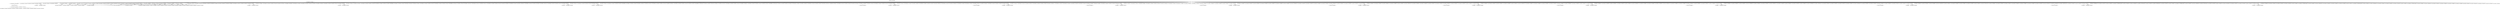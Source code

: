 digraph G {
127755174517056 [label="<class 'ir.DefinitionList'> 127755174517056" ];
127755175745328 [shape=box,label="<class 'ir.LoadImmStat'> 127755175745328" ];
127755174517392 [shape=box,label="<class 'ir.StoreStat'> 127755174517392: t0" ];
127755175745856 [shape=box,label="<class 'ir.LoadStat'> 127755175745856: x" ];
127755174517536 [shape=box,label="<class 'ir.LoadStat'> 127755174517536: x" ];
127755175741376 [shape=box,label="<class 'ir.BinStat'> 127755175741376" ];
127755174517680 [shape=box,label="<class 'ir.StoreStat'> 127755174517680: t3" ];
127755174517200 [shape=box,label="<class 'ir.StatList'> 127755174517200" ];
127755174517200 -> 127755175745328 [pos=0];
127755174517200 -> 127755174517392 [pos=1];
127755174517200 -> 127755175745856 [pos=2];
127755174517200 -> 127755174517536 [pos=3];
127755174517200 -> 127755175741376 [pos=4];
127755174517200 -> 127755174517680 [pos=5];
127755174517776 [shape=box,label="<class 'ir.Block'> 127755174517776" ];
127755174517776 -> 127755174517056;
127755174517776 -> 127755174517200;
127755174515184 [label="<class 'ir.FunctionDef'> 127755174515184: square" ];
127755174515184 -> 127755174517776;
127755174791920 [label="<class 'ir.DefinitionList'> 127755174791920" ];
127755174791920 -> 127755174515184 [pos=0];
127755175676656 [shape=box,label="<class 'ir.LoadImmStat'> 127755175676656" ];
127755175677808 [shape=box,label="<class 'ir.UnaryStat'> 127755175677808" ];
127755174518160 [shape=box,label="<class 'ir.StoreStat'> 127755174518160: t5" ];
127755174518064 [shape=box,label="<class 'ir.ReadCommand'> 127755174518064" ];
127755174514992 [shape=box,label="<class 'ir.StoreStat'> 127755174514992: t6" ];
127755175753088 [shape=box,label="<class 'ir.LoadStat'> 127755175753088: x" ];
127755174518400 [shape=box,label="<class 'ir.LoadImmStat'> 127755174518400" ];
127755175752368 [shape=box,label="<class 'ir.BinStat'> 127755175752368" ];
127755174666048 [shape=box,label="<class 'ir.BranchStat'> 127755174666048" ];
127755174666048 -> 127755175752560;
127755174666048 -> 127755174666144 [label=label2];
127755175481552 [shape=box,label="<class 'ir.LoadStat'> 127755175481552: x" ];
127755175481840 [shape=box,label="<class 'ir.PrintCommand'> 127755175481840" ];
127755174665952 [shape=box,label="<class 'ir.BranchStat'> 127755174665952" ];
127755174665952 -> 127755187471392;
127755174665952 -> 127755174523280 [label=label1];
127755174666144 [shape=box,label="<class 'ir.EmptyStat'> 127755174666144" ];
127755175752704 [shape=box,label="<class 'ir.LoadStat'> 127755175752704: x" ];
127755174518736 [shape=box,label="<class 'ir.UnaryStat'> 127755174518736" ];
127755175429648 [shape=box,label="<class 'ir.PrintCommand'> 127755175429648" ];
127755174523280 [shape=box,label="<class 'ir.EmptyStat'> 127755174523280" ];
127755174664896 [shape=box,label="<class 'ir.LoadImmStat'> 127755174664896" ];
127755174523568 [shape=box,label="<class 'ir.StoreStat'> 127755174523568: t15" ];
127755174664848 [shape=box,label="<class 'ir.EmptyStat'> 127755174664848" ];
127755174665088 [shape=box,label="<class 'ir.LoadStat'> 127755174665088: x" ];
127755174523712 [shape=box,label="<class 'ir.LoadImmStat'> 127755174523712" ];
127755174665232 [shape=box,label="<class 'ir.BinStat'> 127755174665232" ];
127755174736224 [shape=box,label="<class 'ir.BranchStat'> 127755174736224" ];
127755174736224 -> 127755174665424;
127755174736224 -> 127755174524624 [label=label4];
127755174523904 [shape=box,label="<class 'ir.BranchStat'> 127755174523904" ];
127755174523904 -> 127755187471392;
127755174523904 -> 127755187471392 [label=square];
127755174665568 [shape=box,label="<class 'ir.LoadStat'> 127755174665568: x" ];
127755174524288 [shape=box,label="<class 'ir.LoadImmStat'> 127755174524288" ];
127755174738576 [shape=box,label="<class 'ir.BinStat'> 127755174738576" ];
127755174524480 [shape=box,label="<class 'ir.StoreStat'> 127755174524480: t21" ];
127755174735936 [shape=box,label="<class 'ir.LoadStat'> 127755174735936: squ" ];
127755174736032 [shape=box,label="<class 'ir.PrintCommand'> 127755174736032" ];
127755174736320 [shape=box,label="<class 'ir.BranchStat'> 127755174736320" ];
127755174736320 -> 127755187471392;
127755174736320 -> 127755174664848 [label=label3];
127755174524624 [shape=box,label="<class 'ir.EmptyStat'> 127755174524624" ];
127755174736560 [shape=box,label="<class 'ir.LoadImmStat'> 127755174736560" ];
127755174524864 [shape=box,label="<class 'ir.StoreStat'> 127755174524864: t24" ];
127755174736080 [shape=box,label="<class 'ir.EmptyStat'> 127755174736080" ];
127755174736992 [shape=box,label="<class 'ir.LoadStat'> 127755174736992: x" ];
127755174525008 [shape=box,label="<class 'ir.LoadImmStat'> 127755174525008" ];
127755174737136 [shape=box,label="<class 'ir.BinStat'> 127755174737136" ];
127755174162336 [shape=box,label="<class 'ir.BranchStat'> 127755174162336" ];
127755174162336 -> 127755174737424;
127755174162336 -> 127755174526784 [label=label6];
127755174525824 [shape=box,label="<class 'ir.LoadStat'> 127755174525824: x" ];
127755174738528 [shape=box,label="<class 'ir.LoadStat'> 127755174738528: x" ];
127755174525488 [shape=box,label="<class 'ir.LoadImmStat'> 127755174525488" ];
127755174158496 [shape=box,label="<class 'ir.BinStat'> 127755174158496" ];
127755174525632 [shape=box,label="<class 'ir.LoadImmStat'> 127755174525632" ];
127755174158688 [shape=box,label="<class 'ir.BinStat'> 127755174158688" ];
127755174158928 [shape=box,label="<class 'ir.LoadPtrToSym'> 127755174158928: arr" ];
127755174159120 [shape=box,label="<class 'ir.BinStat'> 127755174159120" ];
127755174159168 [shape=box,label="<class 'ir.StoreStat'> 127755174159168: t33" ];
127755174159408 [shape=box,label="<class 'ir.LoadStat'> 127755174159408: x" ];
127755174526064 [shape=box,label="<class 'ir.LoadImmStat'> 127755174526064" ];
127755174159744 [shape=box,label="<class 'ir.BinStat'> 127755174159744" ];
127755174526208 [shape=box,label="<class 'ir.LoadImmStat'> 127755174526208" ];
127755174160416 [shape=box,label="<class 'ir.BinStat'> 127755174160416" ];
127755174161040 [shape=box,label="<class 'ir.LoadPtrToSym'> 127755174161040: arr" ];
127755174161280 [shape=box,label="<class 'ir.BinStat'> 127755174161280" ];
127755174161328 [shape=box,label="<class 'ir.LoadStat'> 127755174161328: t47" ];
127755174161472 [shape=box,label="<class 'ir.PrintCommand'> 127755174161472" ];
127755174161712 [shape=box,label="<class 'ir.LoadStat'> 127755174161712: x" ];
127755174526688 [shape=box,label="<class 'ir.LoadImmStat'> 127755174526688" ];
127755174161904 [shape=box,label="<class 'ir.BinStat'> 127755174161904" ];
127755174526880 [shape=box,label="<class 'ir.StoreStat'> 127755174526880: t50" ];
127755174162288 [shape=box,label="<class 'ir.BranchStat'> 127755174162288" ];
127755174162288 -> 127755187471392;
127755174162288 -> 127755174736080 [label=label5];
127755174526784 [shape=box,label="<class 'ir.EmptyStat'> 127755174526784" ];
127755174162384 [shape=box,label="<class 'ir.LoadImmStat'> 127755174162384" ];
127755174530160 [shape=box,label="<class 'ir.StoreStat'> 127755174530160: t51" ];
127755174076816 [shape=box,label="<class 'ir.LoadImmStat'> 127755174076816" ];
127755174527088 [shape=box,label="<class 'ir.StoreStat'> 127755174527088: t52" ];
127755174076576 [shape=box,label="<class 'ir.EmptyStat'> 127755174076576" ];
127755174077008 [shape=box,label="<class 'ir.LoadStat'> 127755174077008: x" ];
127755174527184 [shape=box,label="<class 'ir.LoadImmStat'> 127755174527184" ];
127755174077152 [shape=box,label="<class 'ir.BinStat'> 127755174077152" ];
127755174074064 [shape=box,label="<class 'ir.BranchStat'> 127755174074064" ];
127755174074064 -> 127755174077344;
127755174074064 -> 127755174073968 [label=label10];
127755174076624 [shape=box,label="<class 'ir.EmptyStat'> 127755174076624" ];
127755174527376 [shape=box,label="<class 'ir.LoadStat'> 127755174527376: y" ];
127755174527568 [shape=box,label="<class 'ir.LoadImmStat'> 127755174527568" ];
127755174077584 [shape=box,label="<class 'ir.BinStat'> 127755174077584" ];
127755174073776 [shape=box,label="<class 'ir.BranchStat'> 127755174073776" ];
127755174073776 -> 127755174077776;
127755174073776 -> 127755174072432 [label=label8];
127755174528576 [shape=box,label="<class 'ir.LoadStat'> 127755174528576: x" ];
127755174528672 [shape=box,label="<class 'ir.LoadImmStat'> 127755174528672" ];
127755174079408 [shape=box,label="<class 'ir.BinStat'> 127755174079408" ];
127755174079696 [shape=box,label="<class 'ir.LoadPtrToSym'> 127755174079696: arr" ];
127755174079888 [shape=box,label="<class 'ir.BinStat'> 127755174079888" ];
127755174079936 [shape=box,label="<class 'ir.LoadStat'> 127755174079936: t72" ];
127755174077920 [shape=box,label="<class 'ir.LoadStat'> 127755174077920: x" ];
127755174528000 [shape=box,label="<class 'ir.LoadImmStat'> 127755174528000" ];
127755174078064 [shape=box,label="<class 'ir.BinStat'> 127755174078064" ];
127755174528240 [shape=box,label="<class 'ir.LoadStat'> 127755174528240: y" ];
127755174528096 [shape=box,label="<class 'ir.LoadImmStat'> 127755174528096" ];
127755174078496 [shape=box,label="<class 'ir.BinStat'> 127755174078496" ];
127755174078832 [shape=box,label="<class 'ir.BinStat'> 127755174078832" ];
127755174080128 [shape=box,label="<class 'ir.LoadPtrToSym'> 127755174080128: multid" ];
127755174080320 [shape=box,label="<class 'ir.BinStat'> 127755174080320" ];
127755174080368 [shape=box,label="<class 'ir.StoreStat'> 127755174080368: t70" ];
127755174072480 [shape=box,label="<class 'ir.LoadStat'> 127755174072480: x" ];
127755174529056 [shape=box,label="<class 'ir.LoadImmStat'> 127755174529056" ];
127755174072816 [shape=box,label="<class 'ir.BinStat'> 127755174072816" ];
127755174529296 [shape=box,label="<class 'ir.LoadStat'> 127755174529296: y" ];
127755174529152 [shape=box,label="<class 'ir.LoadImmStat'> 127755174529152" ];
127755174073248 [shape=box,label="<class 'ir.BinStat'> 127755174073248" ];
127755174079024 [shape=box,label="<class 'ir.BinStat'> 127755174079024" ];
127755174160224 [shape=box,label="<class 'ir.LoadPtrToSym'> 127755174160224: multid" ];
127755174736896 [shape=box,label="<class 'ir.BinStat'> 127755174736896" ];
127755174736848 [shape=box,label="<class 'ir.LoadStat'> 127755174736848: t88" ];
127755175430512 [shape=box,label="<class 'ir.PrintCommand'> 127755175430512" ];
127755174526496 [shape=box,label="<class 'ir.LoadStat'> 127755174526496: x" ];
127755174152080 [shape=box,label="<class 'ir.LoadImmStat'> 127755174152080" ];
127755174524672 [shape=box,label="<class 'ir.BinStat'> 127755174524672" ];
127755174151648 [shape=box,label="<class 'ir.StoreStat'> 127755174151648: t91" ];
127755174524192 [shape=box,label="<class 'ir.LoadStat'> 127755174524192: y" ];
127755174151024 [shape=box,label="<class 'ir.LoadImmStat'> 127755174151024" ];
127755174528720 [shape=box,label="<class 'ir.BinStat'> 127755174528720" ];
127755174150352 [shape=box,label="<class 'ir.StoreStat'> 127755174150352: t94" ];
127755174072576 [shape=box,label="<class 'ir.BranchStat'> 127755174072576" ];
127755174072576 -> 127755187471392;
127755174072576 -> 127755174076624 [label=label7];
127755174072432 [shape=box,label="<class 'ir.EmptyStat'> 127755174072432" ];
127755174073680 [shape=box,label="<class 'ir.BranchStat'> 127755174073680" ];
127755174073680 -> 127755187471392;
127755174073680 -> 127755174076576 [label=label9];
127755174073968 [shape=box,label="<class 'ir.EmptyStat'> 127755174073968" ];
127755174150592 [label="<class 'ir.Const'> 127755174150592" ];
127755173855632 [shape=box,label="<class 'ir.AssignStat'> 127755173855632: a" ];
127755173855632 -> 127755174150592;
127755174151936 [shape=box,label="<class 'ir.EmptyStat'> 127755174151936" ];
127755174074304 [shape=box,label="<class 'ir.LoadStat'> 127755174074304: a" ];
127755173855728 [shape=box,label="<class 'ir.LoadImmStat'> 127755173855728" ];
127755174074448 [shape=box,label="<class 'ir.BinStat'> 127755174074448" ];
127755174075888 [shape=box,label="<class 'ir.BranchStat'> 127755174075888" ];
127755174075888 -> 127755174074640;
127755174075888 -> 127755174075792 [label=label13];
127755174075264 [shape=box,label="<class 'ir.LoadStat'> 127755174075264: a" ];
127755174075552 [shape=box,label="<class 'ir.PrintCommand'> 127755174075552" ];
127755173855776 [shape=box,label="<class 'ir.LoadStat'> 127755173855776: a" ];
127755173855920 [shape=box,label="<class 'ir.LoadImmStat'> 127755173855920" ];
127755174074832 [shape=box,label="<class 'ir.BinStat'> 127755174074832" ];
127755173856112 [shape=box,label="<class 'ir.StoreStat'> 127755173856112: t100" ];
127755174075984 [shape=box,label="<class 'ir.BranchStat'> 127755174075984" ];
127755174075984 -> 127755187471392;
127755174075984 -> 127755174151936 [label=label11];
127755174075792 [shape=box,label="<class 'ir.EmptyStat'> 127755174075792" ];
127755174075744 [shape=box,label="<class 'ir.LoadImmStat'> 127755174075744" ];
127755173856304 [shape=box,label="<class 'ir.StoreStat'> 127755173856304: t103" ];
127755174035616 [shape=box,label="<class 'ir.LoadImmStat'> 127755174035616" ];
127755174035712 [shape=box,label="<class 'ir.PrintCommand'> 127755174035712" ];
127755173856592 [label="<class 'ir.Const'> 127755173856592" ];
127755173857072 [shape=box,label="<class 'ir.AssignStat'> 127755173857072: i" ];
127755173857072 -> 127755173856592;
127755173855824 [shape=box,label="<class 'ir.EmptyStat'> 127755173855824" ];
127755174035952 [shape=box,label="<class 'ir.LoadStat'> 127755174035952: i" ];
127755173857168 [shape=box,label="<class 'ir.LoadImmStat'> 127755173857168" ];
127755174036048 [shape=box,label="<class 'ir.BinStat'> 127755174036048" ];
127755174037488 [shape=box,label="<class 'ir.BranchStat'> 127755174037488" ];
127755174037488 -> 127755174036240;
127755174037488 -> 127755174037392 [label=label16];
127755174036864 [shape=box,label="<class 'ir.LoadStat'> 127755174036864: i" ];
127755174037152 [shape=box,label="<class 'ir.PrintCommand'> 127755174037152" ];
127755173857216 [shape=box,label="<class 'ir.LoadStat'> 127755173857216: i" ];
127755173857360 [shape=box,label="<class 'ir.LoadImmStat'> 127755173857360" ];
127755174036432 [shape=box,label="<class 'ir.BinStat'> 127755174036432" ];
127755173857552 [shape=box,label="<class 'ir.StoreStat'> 127755173857552: t111" ];
127755174037584 [shape=box,label="<class 'ir.BranchStat'> 127755174037584" ];
127755174037584 -> 127755187471392;
127755174037584 -> 127755173855824 [label=label14];
127755174037392 [shape=box,label="<class 'ir.EmptyStat'> 127755174037392" ];
127755174037872 [shape=box,label="<class 'ir.LoadImmStat'> 127755174037872" ];
127755174037968 [shape=box,label="<class 'ir.PrintCommand'> 127755174037968" ];
127755174038352 [shape=box,label="<class 'ir.LoadImmStat'> 127755174038352" ];
127755174038448 [shape=box,label="<class 'ir.PrintCommand'> 127755174038448" ];
127755173858176 [label="<class 'ir.Const'> 127755173858176" ];
127755173858656 [shape=box,label="<class 'ir.AssignStat'> 127755173858656: j" ];
127755173858656 -> 127755173858176;
127755173857264 [shape=box,label="<class 'ir.EmptyStat'> 127755173857264" ];
127755174038688 [shape=box,label="<class 'ir.LoadStat'> 127755174038688: j" ];
127755173858752 [shape=box,label="<class 'ir.LoadImmStat'> 127755173858752" ];
127755174038784 [shape=box,label="<class 'ir.BinStat'> 127755174038784" ];
127755173507808 [shape=box,label="<class 'ir.BranchStat'> 127755173507808" ];
127755173507808 -> 127755174038976;
127755173507808 -> 127755173507712 [label=label19];
127755173507376 [shape=box,label="<class 'ir.LoadStat'> 127755173507376: j" ];
127755173507472 [shape=box,label="<class 'ir.PrintCommand'> 127755173507472" ];
127755173858800 [shape=box,label="<class 'ir.LoadStat'> 127755173858800: j" ];
127755173858944 [shape=box,label="<class 'ir.LoadImmStat'> 127755173858944" ];
127755174039168 [shape=box,label="<class 'ir.BinStat'> 127755174039168" ];
127755173859136 [shape=box,label="<class 'ir.StoreStat'> 127755173859136: t123" ];
127755173507904 [shape=box,label="<class 'ir.BranchStat'> 127755173507904" ];
127755173507904 -> 127755187471392;
127755173507904 -> 127755173857264 [label=label17];
127755173507712 [shape=box,label="<class 'ir.EmptyStat'> 127755173507712" ];
127755173508192 [shape=box,label="<class 'ir.LoadImmStat'> 127755173508192" ];
127755173508288 [shape=box,label="<class 'ir.PrintCommand'> 127755173508288" ];
127755173508672 [shape=box,label="<class 'ir.LoadImmStat'> 127755173508672" ];
127755173508768 [shape=box,label="<class 'ir.PrintCommand'> 127755173508768" ];
127755173888448 [label="<class 'ir.Const'> 127755173888448" ];
127755173889120 [shape=box,label="<class 'ir.AssignStat'> 127755173889120: k" ];
127755173889120 -> 127755173888448;
127755173858848 [shape=box,label="<class 'ir.EmptyStat'> 127755173858848" ];
127755173509008 [shape=box,label="<class 'ir.LoadStat'> 127755173509008: k" ];
127755173889216 [shape=box,label="<class 'ir.LoadImmStat'> 127755173889216" ];
127755173509104 [shape=box,label="<class 'ir.BinStat'> 127755173509104" ];
127755173511024 [shape=box,label="<class 'ir.BranchStat'> 127755173511024" ];
127755173511024 -> 127755173509296;
127755173511024 -> 127755173510928 [label=label22];
127755173509920 [shape=box,label="<class 'ir.LoadImmStat'> 127755173509920" ];
127755173510208 [shape=box,label="<class 'ir.PrintCommand'> 127755173510208" ];
127755173510592 [shape=box,label="<class 'ir.LoadStat'> 127755173510592: k" ];
127755173510688 [shape=box,label="<class 'ir.PrintCommand'> 127755173510688" ];
127755173889264 [shape=box,label="<class 'ir.LoadStat'> 127755173889264: k" ];
127755173889408 [shape=box,label="<class 'ir.LoadImmStat'> 127755173889408" ];
127755173509488 [shape=box,label="<class 'ir.BinStat'> 127755173509488" ];
127755173889600 [shape=box,label="<class 'ir.StoreStat'> 127755173889600: t135" ];
127755173511120 [shape=box,label="<class 'ir.BranchStat'> 127755173511120" ];
127755173511120 -> 127755187471392;
127755173511120 -> 127755173858848 [label=label20];
127755173510928 [shape=box,label="<class 'ir.EmptyStat'> 127755173510928" ];
127755173527856 [shape=box,label="<class 'ir.LoadImmStat'> 127755173527856" ];
127755173527952 [shape=box,label="<class 'ir.PrintCommand'> 127755173527952" ];
127755173528336 [shape=box,label="<class 'ir.LoadImmStat'> 127755173528336" ];
127755173528432 [shape=box,label="<class 'ir.PrintCommand'> 127755173528432" ];
127755173890224 [label="<class 'ir.Const'> 127755173890224" ];
127755173890704 [shape=box,label="<class 'ir.AssignStat'> 127755173890704: m" ];
127755173890704 -> 127755173890224;
127755173889312 [shape=box,label="<class 'ir.EmptyStat'> 127755173889312" ];
127755173528672 [shape=box,label="<class 'ir.LoadStat'> 127755173528672: m" ];
127755173890800 [shape=box,label="<class 'ir.LoadImmStat'> 127755173890800" ];
127755173528768 [shape=box,label="<class 'ir.BinStat'> 127755173528768" ];
127755173530208 [shape=box,label="<class 'ir.BranchStat'> 127755173530208" ];
127755173530208 -> 127755173528960;
127755173530208 -> 127755173530112 [label=label25];
127755173529584 [shape=box,label="<class 'ir.LoadStat'> 127755173529584: m" ];
127755173529872 [shape=box,label="<class 'ir.PrintCommand'> 127755173529872" ];
127755173890848 [shape=box,label="<class 'ir.LoadStat'> 127755173890848: m" ];
127755173890992 [shape=box,label="<class 'ir.LoadImmStat'> 127755173890992" ];
127755173529152 [shape=box,label="<class 'ir.BinStat'> 127755173529152" ];
127755173891184 [shape=box,label="<class 'ir.StoreStat'> 127755173891184: t149" ];
127755173530304 [shape=box,label="<class 'ir.BranchStat'> 127755173530304" ];
127755173530304 -> 127755187471392;
127755173530304 -> 127755173889312 [label=label23];
127755173530112 [shape=box,label="<class 'ir.EmptyStat'> 127755173530112" ];
127755173530592 [shape=box,label="<class 'ir.LoadImmStat'> 127755173530592" ];
127755173530688 [shape=box,label="<class 'ir.PrintCommand'> 127755173530688" ];
127755173531072 [shape=box,label="<class 'ir.LoadImmStat'> 127755173531072" ];
127755173531168 [shape=box,label="<class 'ir.PrintCommand'> 127755173531168" ];
127755173891760 [label="<class 'ir.Const'> 127755173891760" ];
127755173892304 [shape=box,label="<class 'ir.AssignStat'> 127755173892304: n" ];
127755173892304 -> 127755173891760;
127755173890896 [shape=box,label="<class 'ir.EmptyStat'> 127755173890896" ];
127755173531408 [shape=box,label="<class 'ir.LoadStat'> 127755173531408: n" ];
127755173892400 [shape=box,label="<class 'ir.LoadImmStat'> 127755173892400" ];
127755173552240 [shape=box,label="<class 'ir.BinStat'> 127755173552240" ];
127755173553488 [shape=box,label="<class 'ir.BranchStat'> 127755173553488" ];
127755173553488 -> 127755173552192;
127755173553488 -> 127755173553392 [label=label28];
127755173552864 [shape=box,label="<class 'ir.LoadStat'> 127755173552864: n" ];
127755173553152 [shape=box,label="<class 'ir.PrintCommand'> 127755173553152" ];
127755173891904 [shape=box,label="<class 'ir.LoadStat'> 127755173891904: n" ];
127755173892592 [shape=box,label="<class 'ir.LoadImmStat'> 127755173892592" ];
127755173552432 [shape=box,label="<class 'ir.BinStat'> 127755173552432" ];
127755173892784 [shape=box,label="<class 'ir.StoreStat'> 127755173892784: t161" ];
127755173553584 [shape=box,label="<class 'ir.BranchStat'> 127755173553584" ];
127755173553584 -> 127755187471392;
127755173553584 -> 127755173890896 [label=label26];
127755173553392 [shape=box,label="<class 'ir.EmptyStat'> 127755173553392" ];
127755173553872 [shape=box,label="<class 'ir.LoadImmStat'> 127755173553872" ];
127755173553968 [shape=box,label="<class 'ir.PrintCommand'> 127755173553968" ];
127755173554352 [shape=box,label="<class 'ir.LoadImmStat'> 127755173554352" ];
127755173554448 [shape=box,label="<class 'ir.PrintCommand'> 127755173554448" ];
127755173893408 [label="<class 'ir.Const'> 127755173893408" ];
127755173893888 [shape=box,label="<class 'ir.AssignStat'> 127755173893888: p" ];
127755173893888 -> 127755173893408;
127755173891856 [shape=box,label="<class 'ir.EmptyStat'> 127755173891856" ];
127755173554688 [shape=box,label="<class 'ir.LoadStat'> 127755173554688: p" ];
127755173893984 [shape=box,label="<class 'ir.LoadImmStat'> 127755173893984" ];
127755173554784 [shape=box,label="<class 'ir.BinStat'> 127755173554784" ];
127755173556080 [shape=box,label="<class 'ir.BranchStat'> 127755173556080" ];
127755173556080 -> 127755173554976;
127755173556080 -> 127755173556128 [label=label31];
127755173555600 [shape=box,label="<class 'ir.LoadStat'> 127755173555600: p" ];
127755173555888 [shape=box,label="<class 'ir.PrintCommand'> 127755173555888" ];
127755173894032 [shape=box,label="<class 'ir.LoadStat'> 127755173894032: p" ];
127755173894176 [shape=box,label="<class 'ir.LoadImmStat'> 127755173894176" ];
127755173555168 [shape=box,label="<class 'ir.BinStat'> 127755173555168" ];
127755173894368 [shape=box,label="<class 'ir.StoreStat'> 127755173894368: t173" ];
127755173564576 [shape=box,label="<class 'ir.BranchStat'> 127755173564576" ];
127755173564576 -> 127755187471392;
127755173564576 -> 127755173891856 [label=label29];
127755173556128 [shape=box,label="<class 'ir.EmptyStat'> 127755173556128" ];
127755173564864 [shape=box,label="<class 'ir.LoadImmStat'> 127755173564864" ];
127755173564960 [shape=box,label="<class 'ir.PrintCommand'> 127755173564960" ];
127755173894560 [shape=box,label="<class 'ir.LoadImmStat'> 127755173894560" ];
127755173894752 [shape=box,label="<class 'ir.StoreStat'> 127755173894752: t178" ];
127755173565536 [shape=box,label="<class 'ir.LoadImmStat'> 127755173565536" ];
127755173565632 [shape=box,label="<class 'ir.PrintCommand'> 127755173565632" ];
127755173895040 [label="<class 'ir.Const'> 127755173895040" ];
127755173896048 [shape=box,label="<class 'ir.AssignStat'> 127755173896048: q" ];
127755173896048 -> 127755173895040;
127755173565200 [shape=box,label="<class 'ir.EmptyStat'> 127755173565200" ];
127755173565872 [shape=box,label="<class 'ir.LoadStat'> 127755173565872: q" ];
127755173896144 [shape=box,label="<class 'ir.LoadImmStat'> 127755173896144" ];
127755173565968 [shape=box,label="<class 'ir.BinStat'> 127755173565968" ];
127755173568416 [shape=box,label="<class 'ir.BranchStat'> 127755173568416" ];
127755173568416 -> 127755173566160;
127755173568416 -> 127755173568320 [label=label34];
127755173566688 [shape=box,label="<class 'ir.LoadStat'> 127755173566688: sum" ];
127755173895376 [shape=box,label="<class 'ir.LoadStat'> 127755173895376: q" ];
127755173566928 [shape=box,label="<class 'ir.BinStat'> 127755173566928" ];
127755173895568 [shape=box,label="<class 'ir.StoreStat'> 127755173895568: t189" ];
127755173567504 [shape=box,label="<class 'ir.LoadStat'> 127755173567504: q" ];
127755173567600 [shape=box,label="<class 'ir.PrintCommand'> 127755173567600" ];
127755173567984 [shape=box,label="<class 'ir.LoadStat'> 127755173567984: sum" ];
127755173568080 [shape=box,label="<class 'ir.PrintCommand'> 127755173568080" ];
127755173895184 [shape=box,label="<class 'ir.LoadStat'> 127755173895184: q" ];
127755173824640 [shape=box,label="<class 'ir.LoadImmStat'> 127755173824640" ];
127755173566352 [shape=box,label="<class 'ir.BinStat'> 127755173566352" ];
127755173823968 [shape=box,label="<class 'ir.StoreStat'> 127755173823968: t186" ];
127755173580864 [shape=box,label="<class 'ir.BranchStat'> 127755173580864" ];
127755173580864 -> 127755187471392;
127755173580864 -> 127755173565200 [label=label32];
127755173568320 [shape=box,label="<class 'ir.EmptyStat'> 127755173568320" ];
127755173581152 [shape=box,label="<class 'ir.LoadStat'> 127755173581152: sum" ];
127755173581248 [shape=box,label="<class 'ir.PrintCommand'> 127755173581248" ];
127755173581632 [shape=box,label="<class 'ir.LoadImmStat'> 127755173581632" ];
127755173581728 [shape=box,label="<class 'ir.PrintCommand'> 127755173581728" ];
127755173826272 [shape=box,label="<class 'ir.LoadImmStat'> 127755173826272" ];
127755173826464 [shape=box,label="<class 'ir.StoreStat'> 127755173826464: t198" ];
127755173582304 [shape=box,label="<class 'ir.LoadImmStat'> 127755173582304" ];
127755173582400 [shape=box,label="<class 'ir.PrintCommand'> 127755173582400" ];
127755174456432 [label="<class 'ir.Const'> 127755174456432" ];
127755174454080 [shape=box,label="<class 'ir.AssignStat'> 127755174454080: r" ];
127755174454080 -> 127755174456432;
127755173581968 [shape=box,label="<class 'ir.EmptyStat'> 127755173581968" ];
127755173582640 [shape=box,label="<class 'ir.LoadStat'> 127755173582640: r" ];
127755174456144 [shape=box,label="<class 'ir.LoadImmStat'> 127755174456144" ];
127755173582736 [shape=box,label="<class 'ir.BinStat'> 127755173582736" ];
127755173584704 [shape=box,label="<class 'ir.BranchStat'> 127755173584704" ];
127755173584704 -> 127755173582928;
127755173584704 -> 127755173584608 [label=label37];
127755173583456 [shape=box,label="<class 'ir.LoadStat'> 127755173583456: x" ];
127755174453600 [shape=box,label="<class 'ir.LoadStat'> 127755174453600: r" ];
127755173583696 [shape=box,label="<class 'ir.BinStat'> 127755173583696" ];
127755174453792 [shape=box,label="<class 'ir.StoreStat'> 127755174453792: t209" ];
127755173584272 [shape=box,label="<class 'ir.LoadStat'> 127755173584272: x" ];
127755173584368 [shape=box,label="<class 'ir.PrintCommand'> 127755173584368" ];
127755174456096 [shape=box,label="<class 'ir.LoadStat'> 127755174456096: r" ];
127755174455904 [shape=box,label="<class 'ir.LoadImmStat'> 127755174455904" ];
127755173583120 [shape=box,label="<class 'ir.BinStat'> 127755173583120" ];
127755174455712 [shape=box,label="<class 'ir.StoreStat'> 127755174455712: t206" ];
127755173584800 [shape=box,label="<class 'ir.BranchStat'> 127755173584800" ];
127755173584800 -> 127755187471392;
127755173584800 -> 127755173581968 [label=label35];
127755173584608 [shape=box,label="<class 'ir.EmptyStat'> 127755173584608" ];
127755173605632 [shape=box,label="<class 'ir.LoadStat'> 127755173605632: x" ];
127755173605728 [shape=box,label="<class 'ir.PrintCommand'> 127755173605728" ];
127755173606112 [shape=box,label="<class 'ir.LoadImmStat'> 127755173606112" ];
127755173606208 [shape=box,label="<class 'ir.PrintCommand'> 127755173606208" ];
127755173606592 [shape=box,label="<class 'ir.LoadImmStat'> 127755173606592" ];
127755173606688 [shape=box,label="<class 'ir.PrintCommand'> 127755173606688" ];
127755174455136 [shape=box,label="<class 'ir.LoadImmStat'> 127755174455136" ];
127755174454944 [shape=box,label="<class 'ir.StoreStat'> 127755174454944: t218" ];
127755174454848 [label="<class 'ir.Const'> 127755174454848" ];
127755174516960 [shape=box,label="<class 'ir.AssignStat'> 127755174516960: sm_idx" ];
127755174516960 -> 127755174454848;
127755174456048 [shape=box,label="<class 'ir.EmptyStat'> 127755174456048" ];
127755173607072 [shape=box,label="<class 'ir.LoadStat'> 127755173607072: sm_idx" ];
127755174795824 [shape=box,label="<class 'ir.LoadImmStat'> 127755174795824" ];
127755173607264 [shape=box,label="<class 'ir.BinStat'> 127755173607264" ];
127755173627264 [shape=box,label="<class 'ir.BranchStat'> 127755173627264" ];
127755173627264 -> 127755173607456;
127755173627264 -> 127755173627024 [label=label40];
127755173608560 [shape=box,label="<class 'ir.LoadStat'> 127755173608560: sm_idx" ];
127755174454176 [shape=box,label="<class 'ir.LoadImmStat'> 127755174454176" ];
127755173609088 [shape=box,label="<class 'ir.BinStat'> 127755173609088" ];
127755173609376 [shape=box,label="<class 'ir.LoadPtrToSym'> 127755173609376: sm_source_arr" ];
127755173626016 [shape=box,label="<class 'ir.BinStat'> 127755173626016" ];
127755173626064 [shape=box,label="<class 'ir.LoadStat'> 127755173626064: t234" ];
127755174795440 [shape=box,label="<class 'ir.LoadStat'> 127755174795440: sm_idx" ];
127755173626208 [shape=box,label="<class 'ir.BinStat'> 127755173626208" ];
127755173607984 [shape=box,label="<class 'ir.LoadStat'> 127755173607984: sm_idx" ];
127755174454464 [shape=box,label="<class 'ir.LoadImmStat'> 127755174454464" ];
127755173608224 [shape=box,label="<class 'ir.BinStat'> 127755173608224" ];
127755173626592 [shape=box,label="<class 'ir.LoadPtrToSym'> 127755173626592: sm_dest_arr" ];
127755173626784 [shape=box,label="<class 'ir.BinStat'> 127755173626784" ];
127755173626832 [shape=box,label="<class 'ir.StoreStat'> 127755173626832: t236" ];
127755174454704 [shape=box,label="<class 'ir.LoadStat'> 127755174454704: sm_idx" ];
127755174796016 [shape=box,label="<class 'ir.LoadImmStat'> 127755174796016" ];
127755173607648 [shape=box,label="<class 'ir.BinStat'> 127755173607648" ];
127755174796208 [shape=box,label="<class 'ir.StoreStat'> 127755174796208: t224" ];
127755173627360 [shape=box,label="<class 'ir.BranchStat'> 127755173627360" ];
127755173627360 -> 127755187471392;
127755173627360 -> 127755174456048 [label=label38];
127755173627024 [shape=box,label="<class 'ir.EmptyStat'> 127755173627024" ];
127755173627216 [shape=box,label="<class 'ir.LoadImmStat'> 127755173627216" ];
127755174796400 [shape=box,label="<class 'ir.LoadImmStat'> 127755174796400" ];
127755173627504 [shape=box,label="<class 'ir.BinStat'> 127755173627504" ];
127755173655120 [shape=box,label="<class 'ir.BranchStat'> 127755173655120" ];
127755173655120 -> 127755173627792;
127755173655120 -> 127755173655024 [label=label41];
127755173628080 [shape=box,label="<class 'ir.LoadImmStat'> 127755173628080" ];
127755173628176 [shape=box,label="<class 'ir.PrintCommand'> 127755173628176" ];
127755173628416 [shape=box,label="<class 'ir.LoadImmStat'> 127755173628416" ];
127755174796976 [shape=box,label="<class 'ir.LoadImmStat'> 127755174796976" ];
127755173628992 [shape=box,label="<class 'ir.BinStat'> 127755173628992" ];
127755173629760 [shape=box,label="<class 'ir.LoadPtrToSym'> 127755173629760: sm_dest_arr" ];
127755173629904 [shape=box,label="<class 'ir.BinStat'> 127755173629904" ];
127755173630016 [shape=box,label="<class 'ir.LoadStat'> 127755173630016: t253" ];
127755173630160 [shape=box,label="<class 'ir.PrintCommand'> 127755173630160" ];
127755173630448 [shape=box,label="<class 'ir.LoadImmStat'> 127755173630448" ];
127755174795056 [shape=box,label="<class 'ir.LoadImmStat'> 127755174795056" ];
127755173631120 [shape=box,label="<class 'ir.BinStat'> 127755173631120" ];
127755173630400 [shape=box,label="<class 'ir.LoadPtrToSym'> 127755173630400: sm_dest_arr" ];
127755173632032 [shape=box,label="<class 'ir.BinStat'> 127755173632032" ];
127755173632080 [shape=box,label="<class 'ir.LoadStat'> 127755173632080: t263" ];
127755173632224 [shape=box,label="<class 'ir.PrintCommand'> 127755173632224" ];
127755173632464 [shape=box,label="<class 'ir.LoadImmStat'> 127755173632464" ];
127755174794576 [shape=box,label="<class 'ir.LoadImmStat'> 127755174794576" ];
127755173633136 [shape=box,label="<class 'ir.BinStat'> 127755173633136" ];
127755173632416 [shape=box,label="<class 'ir.LoadPtrToSym'> 127755173632416: sm_dest_arr" ];
127755173654592 [shape=box,label="<class 'ir.BinStat'> 127755173654592" ];
127755173654640 [shape=box,label="<class 'ir.LoadStat'> 127755173654640: t273" ];
127755173654784 [shape=box,label="<class 'ir.PrintCommand'> 127755173654784" ];
127755173655024 [shape=box,label="<class 'ir.EmptyStat'> 127755173655024" ];
127755173655456 [shape=box,label="<class 'ir.LoadImmStat'> 127755173655456" ];
127755173655552 [shape=box,label="<class 'ir.PrintCommand'> 127755173655552" ];
127755174517872 [shape=box,label="<class 'ir.StatList'> 127755174517872" ];
127755174517872 -> 127755175676656 [pos=0];
127755174517872 -> 127755175677808 [pos=1];
127755174517872 -> 127755174518160 [pos=2];
127755174517872 -> 127755174518064 [pos=3];
127755174517872 -> 127755174514992 [pos=4];
127755174517872 -> 127755175753088 [pos=5];
127755174517872 -> 127755174518400 [pos=6];
127755174517872 -> 127755175752368 [pos=7];
127755174517872 -> 127755174666048 [pos=8];
127755174517872 -> 127755175481552 [pos=9];
127755174517872 -> 127755175481840 [pos=10];
127755174517872 -> 127755174665952 [pos=11];
127755174517872 -> 127755174666144 [pos=12];
127755174517872 -> 127755175752704 [pos=13];
127755174517872 -> 127755174518736 [pos=14];
127755174517872 -> 127755175429648 [pos=15];
127755174517872 -> 127755174523280 [pos=16];
127755174517872 -> 127755174664896 [pos=17];
127755174517872 -> 127755174523568 [pos=18];
127755174517872 -> 127755174664848 [pos=19];
127755174517872 -> 127755174665088 [pos=20];
127755174517872 -> 127755174523712 [pos=21];
127755174517872 -> 127755174665232 [pos=22];
127755174517872 -> 127755174736224 [pos=23];
127755174517872 -> 127755174523904 [pos=24];
127755174517872 -> 127755174665568 [pos=25];
127755174517872 -> 127755174524288 [pos=26];
127755174517872 -> 127755174738576 [pos=27];
127755174517872 -> 127755174524480 [pos=28];
127755174517872 -> 127755174735936 [pos=29];
127755174517872 -> 127755174736032 [pos=30];
127755174517872 -> 127755174736320 [pos=31];
127755174517872 -> 127755174524624 [pos=32];
127755174517872 -> 127755174736560 [pos=33];
127755174517872 -> 127755174524864 [pos=34];
127755174517872 -> 127755174736080 [pos=35];
127755174517872 -> 127755174736992 [pos=36];
127755174517872 -> 127755174525008 [pos=37];
127755174517872 -> 127755174737136 [pos=38];
127755174517872 -> 127755174162336 [pos=39];
127755174517872 -> 127755174525824 [pos=40];
127755174517872 -> 127755174738528 [pos=41];
127755174517872 -> 127755174525488 [pos=42];
127755174517872 -> 127755174158496 [pos=43];
127755174517872 -> 127755174525632 [pos=44];
127755174517872 -> 127755174158688 [pos=45];
127755174517872 -> 127755174158928 [pos=46];
127755174517872 -> 127755174159120 [pos=47];
127755174517872 -> 127755174159168 [pos=48];
127755174517872 -> 127755174159408 [pos=49];
127755174517872 -> 127755174526064 [pos=50];
127755174517872 -> 127755174159744 [pos=51];
127755174517872 -> 127755174526208 [pos=52];
127755174517872 -> 127755174160416 [pos=53];
127755174517872 -> 127755174161040 [pos=54];
127755174517872 -> 127755174161280 [pos=55];
127755174517872 -> 127755174161328 [pos=56];
127755174517872 -> 127755174161472 [pos=57];
127755174517872 -> 127755174161712 [pos=58];
127755174517872 -> 127755174526688 [pos=59];
127755174517872 -> 127755174161904 [pos=60];
127755174517872 -> 127755174526880 [pos=61];
127755174517872 -> 127755174162288 [pos=62];
127755174517872 -> 127755174526784 [pos=63];
127755174517872 -> 127755174162384 [pos=64];
127755174517872 -> 127755174530160 [pos=65];
127755174517872 -> 127755174076816 [pos=66];
127755174517872 -> 127755174527088 [pos=67];
127755174517872 -> 127755174076576 [pos=68];
127755174517872 -> 127755174077008 [pos=69];
127755174517872 -> 127755174527184 [pos=70];
127755174517872 -> 127755174077152 [pos=71];
127755174517872 -> 127755174074064 [pos=72];
127755174517872 -> 127755174076624 [pos=73];
127755174517872 -> 127755174527376 [pos=74];
127755174517872 -> 127755174527568 [pos=75];
127755174517872 -> 127755174077584 [pos=76];
127755174517872 -> 127755174073776 [pos=77];
127755174517872 -> 127755174528576 [pos=78];
127755174517872 -> 127755174528672 [pos=79];
127755174517872 -> 127755174079408 [pos=80];
127755174517872 -> 127755174079696 [pos=81];
127755174517872 -> 127755174079888 [pos=82];
127755174517872 -> 127755174079936 [pos=83];
127755174517872 -> 127755174077920 [pos=84];
127755174517872 -> 127755174528000 [pos=85];
127755174517872 -> 127755174078064 [pos=86];
127755174517872 -> 127755174528240 [pos=87];
127755174517872 -> 127755174528096 [pos=88];
127755174517872 -> 127755174078496 [pos=89];
127755174517872 -> 127755174078832 [pos=90];
127755174517872 -> 127755174080128 [pos=91];
127755174517872 -> 127755174080320 [pos=92];
127755174517872 -> 127755174080368 [pos=93];
127755174517872 -> 127755174072480 [pos=94];
127755174517872 -> 127755174529056 [pos=95];
127755174517872 -> 127755174072816 [pos=96];
127755174517872 -> 127755174529296 [pos=97];
127755174517872 -> 127755174529152 [pos=98];
127755174517872 -> 127755174073248 [pos=99];
127755174517872 -> 127755174079024 [pos=100];
127755174517872 -> 127755174160224 [pos=101];
127755174517872 -> 127755174736896 [pos=102];
127755174517872 -> 127755174736848 [pos=103];
127755174517872 -> 127755175430512 [pos=104];
127755174517872 -> 127755174526496 [pos=105];
127755174517872 -> 127755174152080 [pos=106];
127755174517872 -> 127755174524672 [pos=107];
127755174517872 -> 127755174151648 [pos=108];
127755174517872 -> 127755174524192 [pos=109];
127755174517872 -> 127755174151024 [pos=110];
127755174517872 -> 127755174528720 [pos=111];
127755174517872 -> 127755174150352 [pos=112];
127755174517872 -> 127755174072576 [pos=113];
127755174517872 -> 127755174072432 [pos=114];
127755174517872 -> 127755174073680 [pos=115];
127755174517872 -> 127755174073968 [pos=116];
127755174517872 -> 127755173855632 [pos=117];
127755174517872 -> 127755174151936 [pos=118];
127755174517872 -> 127755174074304 [pos=119];
127755174517872 -> 127755173855728 [pos=120];
127755174517872 -> 127755174074448 [pos=121];
127755174517872 -> 127755174075888 [pos=122];
127755174517872 -> 127755174075264 [pos=123];
127755174517872 -> 127755174075552 [pos=124];
127755174517872 -> 127755173855776 [pos=125];
127755174517872 -> 127755173855920 [pos=126];
127755174517872 -> 127755174074832 [pos=127];
127755174517872 -> 127755173856112 [pos=128];
127755174517872 -> 127755174075984 [pos=129];
127755174517872 -> 127755174075792 [pos=130];
127755174517872 -> 127755174075744 [pos=131];
127755174517872 -> 127755173856304 [pos=132];
127755174517872 -> 127755174035616 [pos=133];
127755174517872 -> 127755174035712 [pos=134];
127755174517872 -> 127755173857072 [pos=135];
127755174517872 -> 127755173855824 [pos=136];
127755174517872 -> 127755174035952 [pos=137];
127755174517872 -> 127755173857168 [pos=138];
127755174517872 -> 127755174036048 [pos=139];
127755174517872 -> 127755174037488 [pos=140];
127755174517872 -> 127755174036864 [pos=141];
127755174517872 -> 127755174037152 [pos=142];
127755174517872 -> 127755173857216 [pos=143];
127755174517872 -> 127755173857360 [pos=144];
127755174517872 -> 127755174036432 [pos=145];
127755174517872 -> 127755173857552 [pos=146];
127755174517872 -> 127755174037584 [pos=147];
127755174517872 -> 127755174037392 [pos=148];
127755174517872 -> 127755174037872 [pos=149];
127755174517872 -> 127755174037968 [pos=150];
127755174517872 -> 127755174038352 [pos=151];
127755174517872 -> 127755174038448 [pos=152];
127755174517872 -> 127755173858656 [pos=153];
127755174517872 -> 127755173857264 [pos=154];
127755174517872 -> 127755174038688 [pos=155];
127755174517872 -> 127755173858752 [pos=156];
127755174517872 -> 127755174038784 [pos=157];
127755174517872 -> 127755173507808 [pos=158];
127755174517872 -> 127755173507376 [pos=159];
127755174517872 -> 127755173507472 [pos=160];
127755174517872 -> 127755173858800 [pos=161];
127755174517872 -> 127755173858944 [pos=162];
127755174517872 -> 127755174039168 [pos=163];
127755174517872 -> 127755173859136 [pos=164];
127755174517872 -> 127755173507904 [pos=165];
127755174517872 -> 127755173507712 [pos=166];
127755174517872 -> 127755173508192 [pos=167];
127755174517872 -> 127755173508288 [pos=168];
127755174517872 -> 127755173508672 [pos=169];
127755174517872 -> 127755173508768 [pos=170];
127755174517872 -> 127755173889120 [pos=171];
127755174517872 -> 127755173858848 [pos=172];
127755174517872 -> 127755173509008 [pos=173];
127755174517872 -> 127755173889216 [pos=174];
127755174517872 -> 127755173509104 [pos=175];
127755174517872 -> 127755173511024 [pos=176];
127755174517872 -> 127755173509920 [pos=177];
127755174517872 -> 127755173510208 [pos=178];
127755174517872 -> 127755173510592 [pos=179];
127755174517872 -> 127755173510688 [pos=180];
127755174517872 -> 127755173889264 [pos=181];
127755174517872 -> 127755173889408 [pos=182];
127755174517872 -> 127755173509488 [pos=183];
127755174517872 -> 127755173889600 [pos=184];
127755174517872 -> 127755173511120 [pos=185];
127755174517872 -> 127755173510928 [pos=186];
127755174517872 -> 127755173527856 [pos=187];
127755174517872 -> 127755173527952 [pos=188];
127755174517872 -> 127755173528336 [pos=189];
127755174517872 -> 127755173528432 [pos=190];
127755174517872 -> 127755173890704 [pos=191];
127755174517872 -> 127755173889312 [pos=192];
127755174517872 -> 127755173528672 [pos=193];
127755174517872 -> 127755173890800 [pos=194];
127755174517872 -> 127755173528768 [pos=195];
127755174517872 -> 127755173530208 [pos=196];
127755174517872 -> 127755173529584 [pos=197];
127755174517872 -> 127755173529872 [pos=198];
127755174517872 -> 127755173890848 [pos=199];
127755174517872 -> 127755173890992 [pos=200];
127755174517872 -> 127755173529152 [pos=201];
127755174517872 -> 127755173891184 [pos=202];
127755174517872 -> 127755173530304 [pos=203];
127755174517872 -> 127755173530112 [pos=204];
127755174517872 -> 127755173530592 [pos=205];
127755174517872 -> 127755173530688 [pos=206];
127755174517872 -> 127755173531072 [pos=207];
127755174517872 -> 127755173531168 [pos=208];
127755174517872 -> 127755173892304 [pos=209];
127755174517872 -> 127755173890896 [pos=210];
127755174517872 -> 127755173531408 [pos=211];
127755174517872 -> 127755173892400 [pos=212];
127755174517872 -> 127755173552240 [pos=213];
127755174517872 -> 127755173553488 [pos=214];
127755174517872 -> 127755173552864 [pos=215];
127755174517872 -> 127755173553152 [pos=216];
127755174517872 -> 127755173891904 [pos=217];
127755174517872 -> 127755173892592 [pos=218];
127755174517872 -> 127755173552432 [pos=219];
127755174517872 -> 127755173892784 [pos=220];
127755174517872 -> 127755173553584 [pos=221];
127755174517872 -> 127755173553392 [pos=222];
127755174517872 -> 127755173553872 [pos=223];
127755174517872 -> 127755173553968 [pos=224];
127755174517872 -> 127755173554352 [pos=225];
127755174517872 -> 127755173554448 [pos=226];
127755174517872 -> 127755173893888 [pos=227];
127755174517872 -> 127755173891856 [pos=228];
127755174517872 -> 127755173554688 [pos=229];
127755174517872 -> 127755173893984 [pos=230];
127755174517872 -> 127755173554784 [pos=231];
127755174517872 -> 127755173556080 [pos=232];
127755174517872 -> 127755173555600 [pos=233];
127755174517872 -> 127755173555888 [pos=234];
127755174517872 -> 127755173894032 [pos=235];
127755174517872 -> 127755173894176 [pos=236];
127755174517872 -> 127755173555168 [pos=237];
127755174517872 -> 127755173894368 [pos=238];
127755174517872 -> 127755173564576 [pos=239];
127755174517872 -> 127755173556128 [pos=240];
127755174517872 -> 127755173564864 [pos=241];
127755174517872 -> 127755173564960 [pos=242];
127755174517872 -> 127755173894560 [pos=243];
127755174517872 -> 127755173894752 [pos=244];
127755174517872 -> 127755173565536 [pos=245];
127755174517872 -> 127755173565632 [pos=246];
127755174517872 -> 127755173896048 [pos=247];
127755174517872 -> 127755173565200 [pos=248];
127755174517872 -> 127755173565872 [pos=249];
127755174517872 -> 127755173896144 [pos=250];
127755174517872 -> 127755173565968 [pos=251];
127755174517872 -> 127755173568416 [pos=252];
127755174517872 -> 127755173566688 [pos=253];
127755174517872 -> 127755173895376 [pos=254];
127755174517872 -> 127755173566928 [pos=255];
127755174517872 -> 127755173895568 [pos=256];
127755174517872 -> 127755173567504 [pos=257];
127755174517872 -> 127755173567600 [pos=258];
127755174517872 -> 127755173567984 [pos=259];
127755174517872 -> 127755173568080 [pos=260];
127755174517872 -> 127755173895184 [pos=261];
127755174517872 -> 127755173824640 [pos=262];
127755174517872 -> 127755173566352 [pos=263];
127755174517872 -> 127755173823968 [pos=264];
127755174517872 -> 127755173580864 [pos=265];
127755174517872 -> 127755173568320 [pos=266];
127755174517872 -> 127755173581152 [pos=267];
127755174517872 -> 127755173581248 [pos=268];
127755174517872 -> 127755173581632 [pos=269];
127755174517872 -> 127755173581728 [pos=270];
127755174517872 -> 127755173826272 [pos=271];
127755174517872 -> 127755173826464 [pos=272];
127755174517872 -> 127755173582304 [pos=273];
127755174517872 -> 127755173582400 [pos=274];
127755174517872 -> 127755174454080 [pos=275];
127755174517872 -> 127755173581968 [pos=276];
127755174517872 -> 127755173582640 [pos=277];
127755174517872 -> 127755174456144 [pos=278];
127755174517872 -> 127755173582736 [pos=279];
127755174517872 -> 127755173584704 [pos=280];
127755174517872 -> 127755173583456 [pos=281];
127755174517872 -> 127755174453600 [pos=282];
127755174517872 -> 127755173583696 [pos=283];
127755174517872 -> 127755174453792 [pos=284];
127755174517872 -> 127755173584272 [pos=285];
127755174517872 -> 127755173584368 [pos=286];
127755174517872 -> 127755174456096 [pos=287];
127755174517872 -> 127755174455904 [pos=288];
127755174517872 -> 127755173583120 [pos=289];
127755174517872 -> 127755174455712 [pos=290];
127755174517872 -> 127755173584800 [pos=291];
127755174517872 -> 127755173584608 [pos=292];
127755174517872 -> 127755173605632 [pos=293];
127755174517872 -> 127755173605728 [pos=294];
127755174517872 -> 127755173606112 [pos=295];
127755174517872 -> 127755173606208 [pos=296];
127755174517872 -> 127755173606592 [pos=297];
127755174517872 -> 127755173606688 [pos=298];
127755174517872 -> 127755174455136 [pos=299];
127755174517872 -> 127755174454944 [pos=300];
127755174517872 -> 127755174516960 [pos=301];
127755174517872 -> 127755174456048 [pos=302];
127755174517872 -> 127755173607072 [pos=303];
127755174517872 -> 127755174795824 [pos=304];
127755174517872 -> 127755173607264 [pos=305];
127755174517872 -> 127755173627264 [pos=306];
127755174517872 -> 127755173608560 [pos=307];
127755174517872 -> 127755174454176 [pos=308];
127755174517872 -> 127755173609088 [pos=309];
127755174517872 -> 127755173609376 [pos=310];
127755174517872 -> 127755173626016 [pos=311];
127755174517872 -> 127755173626064 [pos=312];
127755174517872 -> 127755174795440 [pos=313];
127755174517872 -> 127755173626208 [pos=314];
127755174517872 -> 127755173607984 [pos=315];
127755174517872 -> 127755174454464 [pos=316];
127755174517872 -> 127755173608224 [pos=317];
127755174517872 -> 127755173626592 [pos=318];
127755174517872 -> 127755173626784 [pos=319];
127755174517872 -> 127755173626832 [pos=320];
127755174517872 -> 127755174454704 [pos=321];
127755174517872 -> 127755174796016 [pos=322];
127755174517872 -> 127755173607648 [pos=323];
127755174517872 -> 127755174796208 [pos=324];
127755174517872 -> 127755173627360 [pos=325];
127755174517872 -> 127755173627024 [pos=326];
127755174517872 -> 127755173627216 [pos=327];
127755174517872 -> 127755174796400 [pos=328];
127755174517872 -> 127755173627504 [pos=329];
127755174517872 -> 127755173655120 [pos=330];
127755174517872 -> 127755173628080 [pos=331];
127755174517872 -> 127755173628176 [pos=332];
127755174517872 -> 127755173628416 [pos=333];
127755174517872 -> 127755174796976 [pos=334];
127755174517872 -> 127755173628992 [pos=335];
127755174517872 -> 127755173629760 [pos=336];
127755174517872 -> 127755173629904 [pos=337];
127755174517872 -> 127755173630016 [pos=338];
127755174517872 -> 127755173630160 [pos=339];
127755174517872 -> 127755173630448 [pos=340];
127755174517872 -> 127755174795056 [pos=341];
127755174517872 -> 127755173631120 [pos=342];
127755174517872 -> 127755173630400 [pos=343];
127755174517872 -> 127755173632032 [pos=344];
127755174517872 -> 127755173632080 [pos=345];
127755174517872 -> 127755173632224 [pos=346];
127755174517872 -> 127755173632464 [pos=347];
127755174517872 -> 127755174794576 [pos=348];
127755174517872 -> 127755173633136 [pos=349];
127755174517872 -> 127755173632416 [pos=350];
127755174517872 -> 127755173654592 [pos=351];
127755174517872 -> 127755173654640 [pos=352];
127755174517872 -> 127755173654784 [pos=353];
127755174517872 -> 127755173655024 [pos=354];
127755174517872 -> 127755173655456 [pos=355];
127755174517872 -> 127755173655552 [pos=356];
127755175744896 [shape=box,label="<class 'ir.Block'> 127755175744896" ];
127755175744896 -> 127755174791920;
127755175744896 -> 127755174517872;
}
